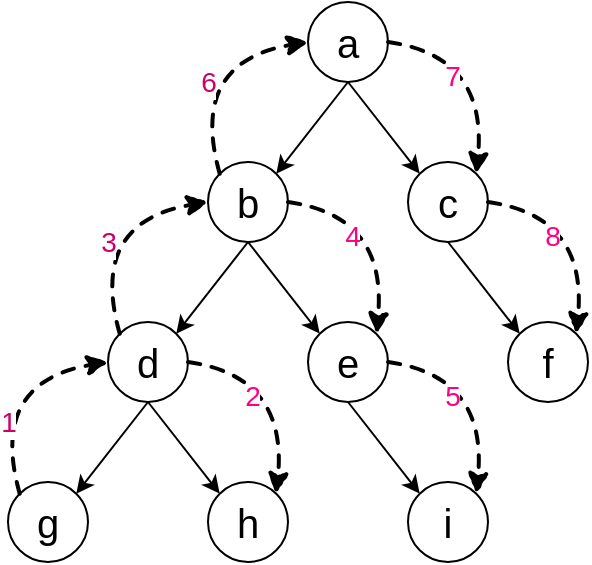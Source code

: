 <mxfile version="12.6.8" type="device"><diagram id="DXPcCs-rt6fdyCKiChXh" name="第 1 页"><mxGraphModel dx="1426" dy="803" grid="1" gridSize="10" guides="1" tooltips="1" connect="1" arrows="1" fold="1" page="1" pageScale="1" pageWidth="827" pageHeight="1169" math="0" shadow="0"><root><mxCell id="0"/><mxCell id="1" parent="0"/><mxCell id="TtJX3NET0KKpPKqGwmz1-81" value="&lt;font style=&quot;font-size: 20px&quot;&gt;a&lt;/font&gt;" style="ellipse;whiteSpace=wrap;html=1;aspect=fixed;" parent="1" vertex="1"><mxGeometry x="380" y="160" width="40" height="40" as="geometry"/></mxCell><mxCell id="TtJX3NET0KKpPKqGwmz1-84" value="&lt;font style=&quot;font-size: 20px&quot;&gt;c&lt;/font&gt;" style="ellipse;whiteSpace=wrap;html=1;aspect=fixed;" parent="1" vertex="1"><mxGeometry x="430" y="240" width="40" height="40" as="geometry"/></mxCell><mxCell id="TtJX3NET0KKpPKqGwmz1-82" value="&lt;font style=&quot;font-size: 20px&quot;&gt;b&lt;/font&gt;" style="ellipse;whiteSpace=wrap;html=1;aspect=fixed;" parent="1" vertex="1"><mxGeometry x="330" y="240" width="40" height="40" as="geometry"/></mxCell><mxCell id="TtJX3NET0KKpPKqGwmz1-87" value="" style="endArrow=classic;html=1;entryX=1;entryY=0;entryDx=0;entryDy=0;" parent="1" target="TtJX3NET0KKpPKqGwmz1-82" edge="1"><mxGeometry width="50" height="50" relative="1" as="geometry"><mxPoint x="400" y="200" as="sourcePoint"/><mxPoint x="355" y="250" as="targetPoint"/></mxGeometry></mxCell><mxCell id="TtJX3NET0KKpPKqGwmz1-88" value="" style="endArrow=classic;html=1;entryX=0;entryY=0;entryDx=0;entryDy=0;" parent="1" target="TtJX3NET0KKpPKqGwmz1-84" edge="1"><mxGeometry width="50" height="50" relative="1" as="geometry"><mxPoint x="400" y="200" as="sourcePoint"/><mxPoint x="356.213" y="268.787" as="targetPoint"/></mxGeometry></mxCell><mxCell id="TtJX3NET0KKpPKqGwmz1-110" value="&lt;font style=&quot;font-size: 20px&quot;&gt;e&lt;/font&gt;" style="ellipse;whiteSpace=wrap;html=1;aspect=fixed;" parent="1" vertex="1"><mxGeometry x="380" y="320" width="40" height="40" as="geometry"/></mxCell><mxCell id="TtJX3NET0KKpPKqGwmz1-111" value="&lt;font style=&quot;font-size: 20px&quot;&gt;d&lt;/font&gt;" style="ellipse;whiteSpace=wrap;html=1;aspect=fixed;" parent="1" vertex="1"><mxGeometry x="280" y="320" width="40" height="40" as="geometry"/></mxCell><mxCell id="TtJX3NET0KKpPKqGwmz1-112" value="" style="endArrow=classic;html=1;entryX=1;entryY=0;entryDx=0;entryDy=0;" parent="1" target="TtJX3NET0KKpPKqGwmz1-111" edge="1"><mxGeometry width="50" height="50" relative="1" as="geometry"><mxPoint x="350" y="280" as="sourcePoint"/><mxPoint x="305" y="330" as="targetPoint"/></mxGeometry></mxCell><mxCell id="TtJX3NET0KKpPKqGwmz1-113" value="" style="endArrow=classic;html=1;entryX=0;entryY=0;entryDx=0;entryDy=0;" parent="1" target="TtJX3NET0KKpPKqGwmz1-110" edge="1"><mxGeometry width="50" height="50" relative="1" as="geometry"><mxPoint x="350" y="280" as="sourcePoint"/><mxPoint x="306.213" y="348.787" as="targetPoint"/></mxGeometry></mxCell><mxCell id="TtJX3NET0KKpPKqGwmz1-114" value="&lt;font style=&quot;font-size: 20px&quot;&gt;f&lt;/font&gt;" style="ellipse;whiteSpace=wrap;html=1;aspect=fixed;" parent="1" vertex="1"><mxGeometry x="480" y="320" width="40" height="40" as="geometry"/></mxCell><mxCell id="TtJX3NET0KKpPKqGwmz1-115" value="" style="endArrow=classic;html=1;entryX=0;entryY=0;entryDx=0;entryDy=0;" parent="1" target="TtJX3NET0KKpPKqGwmz1-114" edge="1"><mxGeometry width="50" height="50" relative="1" as="geometry"><mxPoint x="450" y="280" as="sourcePoint"/><mxPoint x="406.213" y="348.787" as="targetPoint"/></mxGeometry></mxCell><mxCell id="TtJX3NET0KKpPKqGwmz1-121" value="&lt;font style=&quot;font-size: 20px&quot;&gt;h&lt;/font&gt;" style="ellipse;whiteSpace=wrap;html=1;aspect=fixed;" parent="1" vertex="1"><mxGeometry x="330" y="400" width="40" height="40" as="geometry"/></mxCell><mxCell id="TtJX3NET0KKpPKqGwmz1-122" value="&lt;font style=&quot;font-size: 20px&quot;&gt;g&lt;/font&gt;" style="ellipse;whiteSpace=wrap;html=1;aspect=fixed;" parent="1" vertex="1"><mxGeometry x="230" y="400" width="40" height="40" as="geometry"/></mxCell><mxCell id="TtJX3NET0KKpPKqGwmz1-123" value="" style="endArrow=classic;html=1;entryX=1;entryY=0;entryDx=0;entryDy=0;" parent="1" target="TtJX3NET0KKpPKqGwmz1-122" edge="1"><mxGeometry width="50" height="50" relative="1" as="geometry"><mxPoint x="300" y="360" as="sourcePoint"/><mxPoint x="255" y="410" as="targetPoint"/></mxGeometry></mxCell><mxCell id="TtJX3NET0KKpPKqGwmz1-124" value="" style="endArrow=classic;html=1;entryX=0;entryY=0;entryDx=0;entryDy=0;" parent="1" target="TtJX3NET0KKpPKqGwmz1-121" edge="1"><mxGeometry width="50" height="50" relative="1" as="geometry"><mxPoint x="300" y="360" as="sourcePoint"/><mxPoint x="256.213" y="428.787" as="targetPoint"/></mxGeometry></mxCell><mxCell id="TtJX3NET0KKpPKqGwmz1-129" value="&lt;font style=&quot;font-size: 20px&quot;&gt;i&lt;/font&gt;" style="ellipse;whiteSpace=wrap;html=1;aspect=fixed;" parent="1" vertex="1"><mxGeometry x="430" y="400" width="40" height="40" as="geometry"/></mxCell><mxCell id="TtJX3NET0KKpPKqGwmz1-130" value="" style="endArrow=classic;html=1;entryX=0;entryY=0;entryDx=0;entryDy=0;" parent="1" target="TtJX3NET0KKpPKqGwmz1-129" edge="1"><mxGeometry width="50" height="50" relative="1" as="geometry"><mxPoint x="400" y="360" as="sourcePoint"/><mxPoint x="356.213" y="428.787" as="targetPoint"/></mxGeometry></mxCell><mxCell id="gkMQgNx_aosa3skTu1YT-1" value="" style="endArrow=classic;html=1;entryX=0;entryY=0.5;entryDx=0;entryDy=0;exitX=0;exitY=0;exitDx=0;exitDy=0;dashed=1;strokeWidth=2;jumpStyle=none;comic=1;curved=1;" edge="1" parent="1" source="TtJX3NET0KKpPKqGwmz1-82" target="TtJX3NET0KKpPKqGwmz1-81"><mxGeometry width="50" height="50" relative="1" as="geometry"><mxPoint x="320" y="110" as="sourcePoint"/><mxPoint x="220" y="270" as="targetPoint"/><Array as="points"><mxPoint x="320" y="190"/></Array></mxGeometry></mxCell><mxCell id="gkMQgNx_aosa3skTu1YT-5" value="&lt;font style=&quot;font-size: 14px&quot; color=&quot;#cc0066&quot;&gt;6&lt;/font&gt;" style="text;html=1;align=center;verticalAlign=middle;resizable=0;points=[];labelBackgroundColor=#ffffff;" vertex="1" connectable="0" parent="gkMQgNx_aosa3skTu1YT-1"><mxGeometry x="-0.245" y="8" relative="1" as="geometry"><mxPoint x="14.13" y="-4.75" as="offset"/></mxGeometry></mxCell><mxCell id="gkMQgNx_aosa3skTu1YT-6" value="" style="endArrow=classic;html=1;entryX=0;entryY=0;entryDx=0;entryDy=0;exitX=0;exitY=0.5;exitDx=0;exitDy=0;dashed=1;strokeWidth=2;jumpStyle=none;comic=1;curved=1;" edge="1" parent="1"><mxGeometry width="50" height="50" relative="1" as="geometry"><mxPoint x="285.858" y="325.858" as="sourcePoint"/><mxPoint x="330" y="260" as="targetPoint"/><Array as="points"><mxPoint x="270" y="270"/></Array></mxGeometry></mxCell><mxCell id="gkMQgNx_aosa3skTu1YT-7" value="&lt;font style=&quot;font-size: 14px&quot; color=&quot;#cc0066&quot;&gt;3&lt;/font&gt;" style="text;html=1;align=center;verticalAlign=middle;resizable=0;points=[];labelBackgroundColor=#ffffff;" vertex="1" connectable="0" parent="gkMQgNx_aosa3skTu1YT-6"><mxGeometry x="-0.245" y="8" relative="1" as="geometry"><mxPoint x="14.13" y="-4.75" as="offset"/></mxGeometry></mxCell><mxCell id="gkMQgNx_aosa3skTu1YT-8" value="" style="endArrow=classic;html=1;entryX=0;entryY=0;entryDx=0;entryDy=0;exitX=0;exitY=0.5;exitDx=0;exitDy=0;dashed=1;strokeWidth=2;jumpStyle=none;comic=1;curved=1;" edge="1" parent="1"><mxGeometry width="50" height="50" relative="1" as="geometry"><mxPoint x="235.858" y="405.858" as="sourcePoint"/><mxPoint x="280" y="340" as="targetPoint"/><Array as="points"><mxPoint x="220" y="350"/></Array></mxGeometry></mxCell><mxCell id="gkMQgNx_aosa3skTu1YT-9" value="&lt;font style=&quot;font-size: 14px&quot; color=&quot;#cc0066&quot;&gt;1&lt;/font&gt;" style="text;html=1;align=center;verticalAlign=middle;resizable=0;points=[];labelBackgroundColor=#ffffff;" vertex="1" connectable="0" parent="gkMQgNx_aosa3skTu1YT-8"><mxGeometry x="-0.245" y="8" relative="1" as="geometry"><mxPoint x="14.13" y="4.71" as="offset"/></mxGeometry></mxCell><mxCell id="gkMQgNx_aosa3skTu1YT-10" value="" style="endArrow=classic;html=1;entryX=1;entryY=0;entryDx=0;entryDy=0;exitX=1;exitY=0.5;exitDx=0;exitDy=0;dashed=1;strokeWidth=2;jumpStyle=none;comic=1;curved=1;" edge="1" parent="1" source="TtJX3NET0KKpPKqGwmz1-82" target="TtJX3NET0KKpPKqGwmz1-110"><mxGeometry width="50" height="50" relative="1" as="geometry"><mxPoint x="420" y="270" as="sourcePoint"/><mxPoint x="375.858" y="335.858" as="targetPoint"/><Array as="points"><mxPoint x="420" y="267"/></Array></mxGeometry></mxCell><mxCell id="gkMQgNx_aosa3skTu1YT-12" value="&lt;font style=&quot;font-size: 14px&quot; color=&quot;#ff0080&quot;&gt;4&lt;/font&gt;" style="text;html=1;align=center;verticalAlign=middle;resizable=0;points=[];labelBackgroundColor=#ffffff;" vertex="1" connectable="0" parent="gkMQgNx_aosa3skTu1YT-10"><mxGeometry x="-0.379" y="-12" relative="1" as="geometry"><mxPoint as="offset"/></mxGeometry></mxCell><mxCell id="gkMQgNx_aosa3skTu1YT-15" value="" style="endArrow=classic;html=1;entryX=1;entryY=0;entryDx=0;entryDy=0;exitX=1;exitY=0.5;exitDx=0;exitDy=0;dashed=1;strokeWidth=2;jumpStyle=none;comic=1;curved=1;" edge="1" parent="1"><mxGeometry width="50" height="50" relative="1" as="geometry"><mxPoint x="470" y="260" as="sourcePoint"/><mxPoint x="514.142" y="325.858" as="targetPoint"/><Array as="points"><mxPoint x="520" y="267"/></Array></mxGeometry></mxCell><mxCell id="gkMQgNx_aosa3skTu1YT-16" value="&lt;font style=&quot;font-size: 14px&quot; color=&quot;#ff0080&quot;&gt;8&lt;/font&gt;" style="text;html=1;align=center;verticalAlign=middle;resizable=0;points=[];labelBackgroundColor=#ffffff;" vertex="1" connectable="0" parent="gkMQgNx_aosa3skTu1YT-15"><mxGeometry x="-0.379" y="-12" relative="1" as="geometry"><mxPoint as="offset"/></mxGeometry></mxCell><mxCell id="gkMQgNx_aosa3skTu1YT-17" value="" style="endArrow=classic;html=1;entryX=1;entryY=0;entryDx=0;entryDy=0;exitX=1;exitY=0.5;exitDx=0;exitDy=0;dashed=1;strokeWidth=2;jumpStyle=none;comic=1;curved=1;" edge="1" parent="1"><mxGeometry width="50" height="50" relative="1" as="geometry"><mxPoint x="320" y="340" as="sourcePoint"/><mxPoint x="364.142" y="405.858" as="targetPoint"/><Array as="points"><mxPoint x="370" y="347"/></Array></mxGeometry></mxCell><mxCell id="gkMQgNx_aosa3skTu1YT-18" value="&lt;font style=&quot;font-size: 14px&quot; color=&quot;#ff0080&quot;&gt;2&lt;/font&gt;" style="text;html=1;align=center;verticalAlign=middle;resizable=0;points=[];labelBackgroundColor=#ffffff;" vertex="1" connectable="0" parent="gkMQgNx_aosa3skTu1YT-17"><mxGeometry x="-0.379" y="-12" relative="1" as="geometry"><mxPoint as="offset"/></mxGeometry></mxCell><mxCell id="gkMQgNx_aosa3skTu1YT-19" value="" style="endArrow=classic;html=1;entryX=1;entryY=0;entryDx=0;entryDy=0;exitX=1;exitY=0.5;exitDx=0;exitDy=0;dashed=1;strokeWidth=2;jumpStyle=none;comic=1;curved=1;" edge="1" parent="1"><mxGeometry width="50" height="50" relative="1" as="geometry"><mxPoint x="420" y="180" as="sourcePoint"/><mxPoint x="464.142" y="245.858" as="targetPoint"/><Array as="points"><mxPoint x="470" y="187"/></Array></mxGeometry></mxCell><mxCell id="gkMQgNx_aosa3skTu1YT-20" value="&lt;font style=&quot;font-size: 14px&quot; color=&quot;#ff0080&quot;&gt;7&lt;/font&gt;" style="text;html=1;align=center;verticalAlign=middle;resizable=0;points=[];labelBackgroundColor=#ffffff;" vertex="1" connectable="0" parent="gkMQgNx_aosa3skTu1YT-19"><mxGeometry x="-0.379" y="-12" relative="1" as="geometry"><mxPoint as="offset"/></mxGeometry></mxCell><mxCell id="gkMQgNx_aosa3skTu1YT-21" value="" style="endArrow=classic;html=1;entryX=1;entryY=0;entryDx=0;entryDy=0;exitX=1;exitY=0.5;exitDx=0;exitDy=0;dashed=1;strokeWidth=2;jumpStyle=none;comic=1;curved=1;" edge="1" parent="1"><mxGeometry width="50" height="50" relative="1" as="geometry"><mxPoint x="420" y="340" as="sourcePoint"/><mxPoint x="464.142" y="405.858" as="targetPoint"/><Array as="points"><mxPoint x="470" y="347"/></Array></mxGeometry></mxCell><mxCell id="gkMQgNx_aosa3skTu1YT-22" value="&lt;font style=&quot;font-size: 14px&quot; color=&quot;#ff0080&quot;&gt;5&lt;/font&gt;" style="text;html=1;align=center;verticalAlign=middle;resizable=0;points=[];labelBackgroundColor=#ffffff;" vertex="1" connectable="0" parent="gkMQgNx_aosa3skTu1YT-21"><mxGeometry x="-0.379" y="-12" relative="1" as="geometry"><mxPoint as="offset"/></mxGeometry></mxCell></root></mxGraphModel></diagram></mxfile>